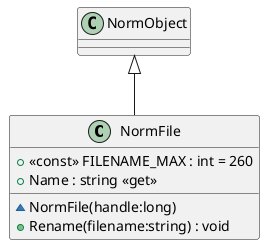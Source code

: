 @startuml
class NormFile {
    + <<const>> FILENAME_MAX : int = 260
    ~ NormFile(handle:long)
    + Name : string <<get>>
    + Rename(filename:string) : void
}
NormObject <|-- NormFile
@enduml